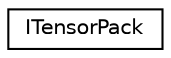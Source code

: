 digraph "Graphical Class Hierarchy"
{
 // LATEX_PDF_SIZE
  edge [fontname="Helvetica",fontsize="10",labelfontname="Helvetica",labelfontsize="10"];
  node [fontname="Helvetica",fontsize="10",shape=record];
  rankdir="LR";
  Node0 [label="ITensorPack",height=0.2,width=0.4,color="black", fillcolor="white", style="filled",URL="$classarm__compute_1_1_i_tensor_pack.xhtml",tooltip="Tensor packing service."];
}
